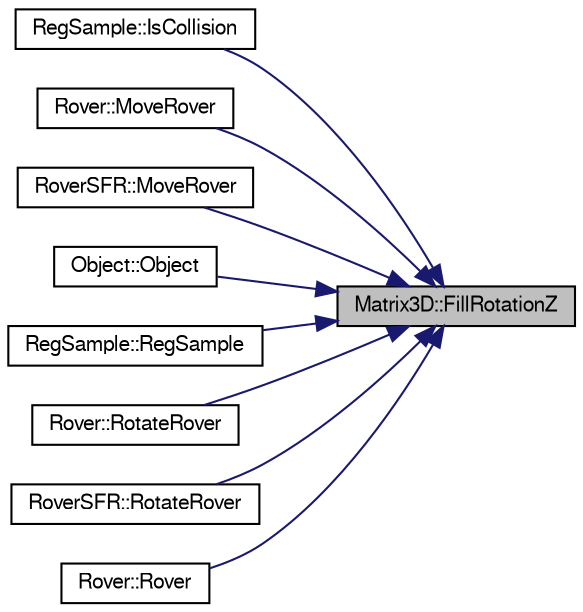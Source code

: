 digraph "Matrix3D::FillRotationZ"
{
 // LATEX_PDF_SIZE
  edge [fontname="FreeSans",fontsize="10",labelfontname="FreeSans",labelfontsize="10"];
  node [fontname="FreeSans",fontsize="10",shape=record];
  rankdir="RL";
  Node1 [label="Matrix3D::FillRotationZ",height=0.2,width=0.4,color="black", fillcolor="grey75", style="filled", fontcolor="black",tooltip="wypelnij macierz obrotu Z"];
  Node1 -> Node2 [dir="back",color="midnightblue",fontsize="10",style="solid",fontname="FreeSans"];
  Node2 [label="RegSample::IsCollision",height=0.2,width=0.4,color="black", fillcolor="white", style="filled",URL="$a00121.html#a7127170c0a2d2c62326676b5c2820767",tooltip="Zwraca czy kolizja."];
  Node1 -> Node3 [dir="back",color="midnightblue",fontsize="10",style="solid",fontname="FreeSans"];
  Node3 [label="Rover::MoveRover",height=0.2,width=0.4,color="black", fillcolor="white", style="filled",URL="$a00125.html#a2f25eaec312a9eead73b78b1672452fa",tooltip="Przesuwa lazik bez animacji o droge Distance."];
  Node1 -> Node4 [dir="back",color="midnightblue",fontsize="10",style="solid",fontname="FreeSans"];
  Node4 [label="RoverSFR::MoveRover",height=0.2,width=0.4,color="black", fillcolor="white", style="filled",URL="$a00129.html#a244a6e8d15ad3f4f4add63cff3a44cc5",tooltip="Funkcja przesuwajaca lazik i zebrane probki o distance."];
  Node1 -> Node5 [dir="back",color="midnightblue",fontsize="10",style="solid",fontname="FreeSans"];
  Node5 [label="Object::Object",height=0.2,width=0.4,color="black", fillcolor="white", style="filled",URL="$a00117.html#ae1de648309686c595627070232461c37",tooltip="Construct a new Object object."];
  Node1 -> Node6 [dir="back",color="midnightblue",fontsize="10",style="solid",fontname="FreeSans"];
  Node6 [label="RegSample::RegSample",height=0.2,width=0.4,color="black", fillcolor="white", style="filled",URL="$a00121.html#a13e0fd18b3ae4f2c79d0bdb9a6447952",tooltip=" "];
  Node1 -> Node7 [dir="back",color="midnightblue",fontsize="10",style="solid",fontname="FreeSans"];
  Node7 [label="Rover::RotateRover",height=0.2,width=0.4,color="black", fillcolor="white", style="filled",URL="$a00125.html#a5f5af08e3e0fb7944940c7ead8e4d316",tooltip="Obroc lazik bez animacji o kat Angle."];
  Node1 -> Node8 [dir="back",color="midnightblue",fontsize="10",style="solid",fontname="FreeSans"];
  Node8 [label="RoverSFR::RotateRover",height=0.2,width=0.4,color="black", fillcolor="white", style="filled",URL="$a00129.html#af7e6dfc4f8af35d7a5d7431393ea3e40",tooltip="Funkcja obracajaca lazik i zebrane probki o angle."];
  Node1 -> Node9 [dir="back",color="midnightblue",fontsize="10",style="solid",fontname="FreeSans"];
  Node9 [label="Rover::Rover",height=0.2,width=0.4,color="black", fillcolor="white", style="filled",URL="$a00125.html#aded9d8fc52192ccb3b9aca2f4fde1638",tooltip="Construct a new Rover object."];
}
